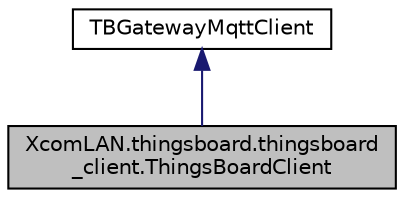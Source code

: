 digraph "XcomLAN.thingsboard.thingsboard_client.ThingsBoardClient"
{
 // LATEX_PDF_SIZE
  edge [fontname="Helvetica",fontsize="10",labelfontname="Helvetica",labelfontsize="10"];
  node [fontname="Helvetica",fontsize="10",shape=record];
  Node1 [label="XcomLAN.thingsboard.thingsboard\l_client.ThingsBoardClient",height=0.2,width=0.4,color="black", fillcolor="grey75", style="filled", fontcolor="black",tooltip=" "];
  Node2 -> Node1 [dir="back",color="midnightblue",fontsize="10",style="solid",fontname="Helvetica"];
  Node2 [label="TBGatewayMqttClient",height=0.2,width=0.4,color="black", fillcolor="white", style="filled",tooltip=" "];
}
